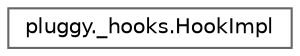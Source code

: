 digraph "Graphical Class Hierarchy"
{
 // LATEX_PDF_SIZE
  bgcolor="transparent";
  edge [fontname=Helvetica,fontsize=10,labelfontname=Helvetica,labelfontsize=10];
  node [fontname=Helvetica,fontsize=10,shape=box,height=0.2,width=0.4];
  rankdir="LR";
  Node0 [id="Node000000",label="pluggy._hooks.HookImpl",height=0.2,width=0.4,color="grey40", fillcolor="white", style="filled",URL="$classpluggy_1_1__hooks_1_1_hook_impl.html",tooltip=" "];
}
